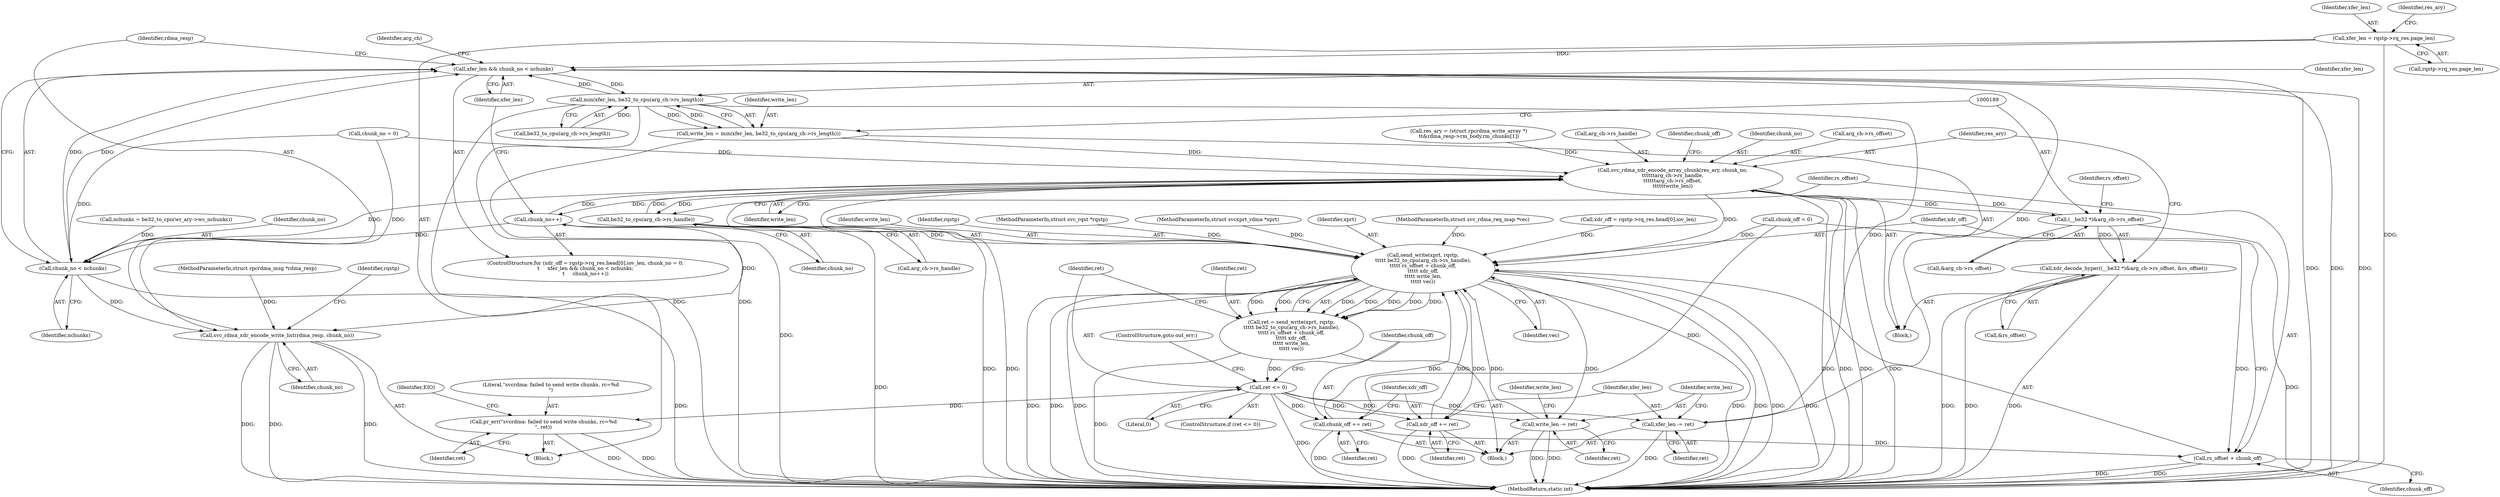 digraph "1_linux_c70422f760c120480fee4de6c38804c72aa26bc1_35@pointer" {
"1000111" [label="(Call,xfer_len = rqstp->rq_res.page_len)"];
"1000159" [label="(Call,xfer_len && chunk_no < nchunks)"];
"1000181" [label="(Call,min(xfer_len, be32_to_cpu(arg_ch->rs_length)))"];
"1000179" [label="(Call,write_len = min(xfer_len, be32_to_cpu(arg_ch->rs_length)))"];
"1000196" [label="(Call,svc_rdma_xdr_encode_array_chunk(res_ary, chunk_no,\n\t\t\t\t\t\targ_ch->rs_handle,\n\t\t\t\t\t\targ_ch->rs_offset,\n\t\t\t\t\t\twrite_len))"];
"1000164" [label="(Call,chunk_no++)"];
"1000161" [label="(Call,chunk_no < nchunks)"];
"1000244" [label="(Call,svc_rdma_xdr_encode_write_list(rdma_resp, chunk_no))"];
"1000188" [label="(Call,(__be32 *)&arg_ch->rs_offset)"];
"1000187" [label="(Call,xdr_decode_hyper((__be32 *)&arg_ch->rs_offset, &rs_offset))"];
"1000217" [label="(Call,be32_to_cpu(arg_ch->rs_handle))"];
"1000214" [label="(Call,send_write(xprt, rqstp,\n\t\t\t\t\t be32_to_cpu(arg_ch->rs_handle),\n\t\t\t\t\t rs_offset + chunk_off,\n\t\t\t\t\t xdr_off,\n\t\t\t\t\t write_len,\n\t\t\t\t\t vec))"];
"1000212" [label="(Call,ret = send_write(xprt, rqstp,\n\t\t\t\t\t be32_to_cpu(arg_ch->rs_handle),\n\t\t\t\t\t rs_offset + chunk_off,\n\t\t\t\t\t xdr_off,\n\t\t\t\t\t write_len,\n\t\t\t\t\t vec))"];
"1000228" [label="(Call,ret <= 0)"];
"1000232" [label="(Call,chunk_off += ret)"];
"1000221" [label="(Call,rs_offset + chunk_off)"];
"1000235" [label="(Call,xdr_off += ret)"];
"1000238" [label="(Call,xfer_len -= ret)"];
"1000241" [label="(Call,write_len -= ret)"];
"1000254" [label="(Call,pr_err(\"svcrdma: failed to send write chunks, rc=%d\n\", ret))"];
"1000108" [label="(MethodParameterIn,struct svc_rdma_req_map *vec)"];
"1000226" [label="(Identifier,vec)"];
"1000206" [label="(Call,chunk_off = 0)"];
"1000109" [label="(Block,)"];
"1000111" [label="(Call,xfer_len = rqstp->rq_res.page_len)"];
"1000125" [label="(Call,res_ary = (struct rpcrdma_write_array *)\n\t\t&rdma_resp->rm_body.rm_chunks[1])"];
"1000244" [label="(Call,svc_rdma_xdr_encode_write_list(rdma_resp, chunk_no))"];
"1000106" [label="(MethodParameterIn,struct rpcrdma_msg *rdma_resp)"];
"1000170" [label="(Identifier,arg_ch)"];
"1000182" [label="(Identifier,xfer_len)"];
"1000179" [label="(Call,write_len = min(xfer_len, be32_to_cpu(arg_ch->rs_length)))"];
"1000199" [label="(Call,arg_ch->rs_handle)"];
"1000163" [label="(Identifier,nchunks)"];
"1000221" [label="(Call,rs_offset + chunk_off)"];
"1000235" [label="(Call,xdr_off += ret)"];
"1000232" [label="(Call,chunk_off += ret)"];
"1000197" [label="(Identifier,res_ary)"];
"1000145" [label="(Call,xdr_off = rqstp->rq_res.head[0].iov_len)"];
"1000223" [label="(Identifier,chunk_off)"];
"1000237" [label="(Identifier,ret)"];
"1000242" [label="(Identifier,write_len)"];
"1000180" [label="(Identifier,write_len)"];
"1000194" [label="(Call,&rs_offset)"];
"1000166" [label="(Block,)"];
"1000196" [label="(Call,svc_rdma_xdr_encode_array_chunk(res_ary, chunk_no,\n\t\t\t\t\t\targ_ch->rs_handle,\n\t\t\t\t\t\targ_ch->rs_offset,\n\t\t\t\t\t\twrite_len))"];
"1000225" [label="(Identifier,write_len)"];
"1000212" [label="(Call,ret = send_write(xprt, rqstp,\n\t\t\t\t\t be32_to_cpu(arg_ch->rs_handle),\n\t\t\t\t\t rs_offset + chunk_off,\n\t\t\t\t\t xdr_off,\n\t\t\t\t\t write_len,\n\t\t\t\t\t vec))"];
"1000205" [label="(Identifier,write_len)"];
"1000240" [label="(Identifier,ret)"];
"1000236" [label="(Identifier,xdr_off)"];
"1000213" [label="(Identifier,ret)"];
"1000113" [label="(Call,rqstp->rq_res.page_len)"];
"1000207" [label="(Identifier,chunk_off)"];
"1000256" [label="(Identifier,ret)"];
"1000255" [label="(Literal,\"svcrdma: failed to send write chunks, rc=%d\n\")"];
"1000230" [label="(Literal,0)"];
"1000190" [label="(Call,&arg_ch->rs_offset)"];
"1000260" [label="(MethodReturn,static int)"];
"1000254" [label="(Call,pr_err(\"svcrdma: failed to send write chunks, rc=%d\n\", ret))"];
"1000137" [label="(Call,nchunks = be32_to_cpu(wr_ary->wc_nchunks))"];
"1000156" [label="(Call,chunk_no = 0)"];
"1000187" [label="(Call,xdr_decode_hyper((__be32 *)&arg_ch->rs_offset, &rs_offset))"];
"1000211" [label="(Block,)"];
"1000112" [label="(Identifier,xfer_len)"];
"1000241" [label="(Call,write_len -= ret)"];
"1000216" [label="(Identifier,rqstp)"];
"1000159" [label="(Call,xfer_len && chunk_no < nchunks)"];
"1000227" [label="(ControlStructure,if (ret <= 0))"];
"1000165" [label="(Identifier,chunk_no)"];
"1000246" [label="(Identifier,chunk_no)"];
"1000238" [label="(Call,xfer_len -= ret)"];
"1000224" [label="(Identifier,xdr_off)"];
"1000198" [label="(Identifier,chunk_no)"];
"1000222" [label="(Identifier,rs_offset)"];
"1000161" [label="(Call,chunk_no < nchunks)"];
"1000183" [label="(Call,be32_to_cpu(arg_ch->rs_length))"];
"1000217" [label="(Call,be32_to_cpu(arg_ch->rs_handle))"];
"1000195" [label="(Identifier,rs_offset)"];
"1000231" [label="(ControlStructure,goto out_err;)"];
"1000228" [label="(Call,ret <= 0)"];
"1000239" [label="(Identifier,xfer_len)"];
"1000243" [label="(Identifier,ret)"];
"1000210" [label="(Identifier,write_len)"];
"1000218" [label="(Call,arg_ch->rs_handle)"];
"1000107" [label="(MethodParameterIn,struct svc_rqst *rqstp)"];
"1000214" [label="(Call,send_write(xprt, rqstp,\n\t\t\t\t\t be32_to_cpu(arg_ch->rs_handle),\n\t\t\t\t\t rs_offset + chunk_off,\n\t\t\t\t\t xdr_off,\n\t\t\t\t\t write_len,\n\t\t\t\t\t vec))"];
"1000181" [label="(Call,min(xfer_len, be32_to_cpu(arg_ch->rs_length)))"];
"1000259" [label="(Identifier,EIO)"];
"1000245" [label="(Identifier,rdma_resp)"];
"1000233" [label="(Identifier,chunk_off)"];
"1000234" [label="(Identifier,ret)"];
"1000250" [label="(Identifier,rqstp)"];
"1000202" [label="(Call,arg_ch->rs_offset)"];
"1000164" [label="(Call,chunk_no++)"];
"1000143" [label="(ControlStructure,for (xdr_off = rqstp->rq_res.head[0].iov_len, chunk_no = 0;\n\t     xfer_len && chunk_no < nchunks;\n\t     chunk_no++))"];
"1000160" [label="(Identifier,xfer_len)"];
"1000162" [label="(Identifier,chunk_no)"];
"1000126" [label="(Identifier,res_ary)"];
"1000104" [label="(MethodParameterIn,struct svcxprt_rdma *xprt)"];
"1000215" [label="(Identifier,xprt)"];
"1000229" [label="(Identifier,ret)"];
"1000188" [label="(Call,(__be32 *)&arg_ch->rs_offset)"];
"1000111" -> "1000109"  [label="AST: "];
"1000111" -> "1000113"  [label="CFG: "];
"1000112" -> "1000111"  [label="AST: "];
"1000113" -> "1000111"  [label="AST: "];
"1000126" -> "1000111"  [label="CFG: "];
"1000111" -> "1000260"  [label="DDG: "];
"1000111" -> "1000159"  [label="DDG: "];
"1000159" -> "1000143"  [label="AST: "];
"1000159" -> "1000160"  [label="CFG: "];
"1000159" -> "1000161"  [label="CFG: "];
"1000160" -> "1000159"  [label="AST: "];
"1000161" -> "1000159"  [label="AST: "];
"1000170" -> "1000159"  [label="CFG: "];
"1000245" -> "1000159"  [label="CFG: "];
"1000159" -> "1000260"  [label="DDG: "];
"1000159" -> "1000260"  [label="DDG: "];
"1000159" -> "1000260"  [label="DDG: "];
"1000181" -> "1000159"  [label="DDG: "];
"1000238" -> "1000159"  [label="DDG: "];
"1000161" -> "1000159"  [label="DDG: "];
"1000161" -> "1000159"  [label="DDG: "];
"1000159" -> "1000181"  [label="DDG: "];
"1000181" -> "1000179"  [label="AST: "];
"1000181" -> "1000183"  [label="CFG: "];
"1000182" -> "1000181"  [label="AST: "];
"1000183" -> "1000181"  [label="AST: "];
"1000179" -> "1000181"  [label="CFG: "];
"1000181" -> "1000260"  [label="DDG: "];
"1000181" -> "1000260"  [label="DDG: "];
"1000181" -> "1000179"  [label="DDG: "];
"1000181" -> "1000179"  [label="DDG: "];
"1000183" -> "1000181"  [label="DDG: "];
"1000181" -> "1000238"  [label="DDG: "];
"1000179" -> "1000166"  [label="AST: "];
"1000180" -> "1000179"  [label="AST: "];
"1000189" -> "1000179"  [label="CFG: "];
"1000179" -> "1000260"  [label="DDG: "];
"1000179" -> "1000196"  [label="DDG: "];
"1000196" -> "1000166"  [label="AST: "];
"1000196" -> "1000205"  [label="CFG: "];
"1000197" -> "1000196"  [label="AST: "];
"1000198" -> "1000196"  [label="AST: "];
"1000199" -> "1000196"  [label="AST: "];
"1000202" -> "1000196"  [label="AST: "];
"1000205" -> "1000196"  [label="AST: "];
"1000207" -> "1000196"  [label="CFG: "];
"1000196" -> "1000260"  [label="DDG: "];
"1000196" -> "1000260"  [label="DDG: "];
"1000196" -> "1000260"  [label="DDG: "];
"1000196" -> "1000260"  [label="DDG: "];
"1000196" -> "1000260"  [label="DDG: "];
"1000196" -> "1000260"  [label="DDG: "];
"1000196" -> "1000164"  [label="DDG: "];
"1000196" -> "1000188"  [label="DDG: "];
"1000125" -> "1000196"  [label="DDG: "];
"1000156" -> "1000196"  [label="DDG: "];
"1000161" -> "1000196"  [label="DDG: "];
"1000164" -> "1000196"  [label="DDG: "];
"1000217" -> "1000196"  [label="DDG: "];
"1000188" -> "1000196"  [label="DDG: "];
"1000196" -> "1000217"  [label="DDG: "];
"1000196" -> "1000214"  [label="DDG: "];
"1000164" -> "1000143"  [label="AST: "];
"1000164" -> "1000165"  [label="CFG: "];
"1000165" -> "1000164"  [label="AST: "];
"1000160" -> "1000164"  [label="CFG: "];
"1000164" -> "1000161"  [label="DDG: "];
"1000164" -> "1000244"  [label="DDG: "];
"1000161" -> "1000163"  [label="CFG: "];
"1000162" -> "1000161"  [label="AST: "];
"1000163" -> "1000161"  [label="AST: "];
"1000161" -> "1000260"  [label="DDG: "];
"1000156" -> "1000161"  [label="DDG: "];
"1000137" -> "1000161"  [label="DDG: "];
"1000161" -> "1000244"  [label="DDG: "];
"1000244" -> "1000109"  [label="AST: "];
"1000244" -> "1000246"  [label="CFG: "];
"1000245" -> "1000244"  [label="AST: "];
"1000246" -> "1000244"  [label="AST: "];
"1000250" -> "1000244"  [label="CFG: "];
"1000244" -> "1000260"  [label="DDG: "];
"1000244" -> "1000260"  [label="DDG: "];
"1000244" -> "1000260"  [label="DDG: "];
"1000106" -> "1000244"  [label="DDG: "];
"1000156" -> "1000244"  [label="DDG: "];
"1000188" -> "1000187"  [label="AST: "];
"1000188" -> "1000190"  [label="CFG: "];
"1000189" -> "1000188"  [label="AST: "];
"1000190" -> "1000188"  [label="AST: "];
"1000195" -> "1000188"  [label="CFG: "];
"1000188" -> "1000260"  [label="DDG: "];
"1000188" -> "1000187"  [label="DDG: "];
"1000187" -> "1000166"  [label="AST: "];
"1000187" -> "1000194"  [label="CFG: "];
"1000194" -> "1000187"  [label="AST: "];
"1000197" -> "1000187"  [label="CFG: "];
"1000187" -> "1000260"  [label="DDG: "];
"1000187" -> "1000260"  [label="DDG: "];
"1000187" -> "1000260"  [label="DDG: "];
"1000217" -> "1000214"  [label="AST: "];
"1000217" -> "1000218"  [label="CFG: "];
"1000218" -> "1000217"  [label="AST: "];
"1000222" -> "1000217"  [label="CFG: "];
"1000217" -> "1000260"  [label="DDG: "];
"1000217" -> "1000214"  [label="DDG: "];
"1000214" -> "1000212"  [label="AST: "];
"1000214" -> "1000226"  [label="CFG: "];
"1000215" -> "1000214"  [label="AST: "];
"1000216" -> "1000214"  [label="AST: "];
"1000221" -> "1000214"  [label="AST: "];
"1000224" -> "1000214"  [label="AST: "];
"1000225" -> "1000214"  [label="AST: "];
"1000226" -> "1000214"  [label="AST: "];
"1000212" -> "1000214"  [label="CFG: "];
"1000214" -> "1000260"  [label="DDG: "];
"1000214" -> "1000260"  [label="DDG: "];
"1000214" -> "1000260"  [label="DDG: "];
"1000214" -> "1000260"  [label="DDG: "];
"1000214" -> "1000260"  [label="DDG: "];
"1000214" -> "1000260"  [label="DDG: "];
"1000214" -> "1000260"  [label="DDG: "];
"1000214" -> "1000212"  [label="DDG: "];
"1000214" -> "1000212"  [label="DDG: "];
"1000214" -> "1000212"  [label="DDG: "];
"1000214" -> "1000212"  [label="DDG: "];
"1000214" -> "1000212"  [label="DDG: "];
"1000214" -> "1000212"  [label="DDG: "];
"1000214" -> "1000212"  [label="DDG: "];
"1000104" -> "1000214"  [label="DDG: "];
"1000107" -> "1000214"  [label="DDG: "];
"1000232" -> "1000214"  [label="DDG: "];
"1000206" -> "1000214"  [label="DDG: "];
"1000235" -> "1000214"  [label="DDG: "];
"1000145" -> "1000214"  [label="DDG: "];
"1000241" -> "1000214"  [label="DDG: "];
"1000108" -> "1000214"  [label="DDG: "];
"1000214" -> "1000235"  [label="DDG: "];
"1000214" -> "1000241"  [label="DDG: "];
"1000212" -> "1000211"  [label="AST: "];
"1000213" -> "1000212"  [label="AST: "];
"1000229" -> "1000212"  [label="CFG: "];
"1000212" -> "1000260"  [label="DDG: "];
"1000212" -> "1000228"  [label="DDG: "];
"1000228" -> "1000227"  [label="AST: "];
"1000228" -> "1000230"  [label="CFG: "];
"1000229" -> "1000228"  [label="AST: "];
"1000230" -> "1000228"  [label="AST: "];
"1000231" -> "1000228"  [label="CFG: "];
"1000233" -> "1000228"  [label="CFG: "];
"1000228" -> "1000260"  [label="DDG: "];
"1000228" -> "1000232"  [label="DDG: "];
"1000228" -> "1000235"  [label="DDG: "];
"1000228" -> "1000238"  [label="DDG: "];
"1000228" -> "1000241"  [label="DDG: "];
"1000228" -> "1000254"  [label="DDG: "];
"1000232" -> "1000211"  [label="AST: "];
"1000232" -> "1000234"  [label="CFG: "];
"1000233" -> "1000232"  [label="AST: "];
"1000234" -> "1000232"  [label="AST: "];
"1000236" -> "1000232"  [label="CFG: "];
"1000232" -> "1000260"  [label="DDG: "];
"1000232" -> "1000221"  [label="DDG: "];
"1000206" -> "1000232"  [label="DDG: "];
"1000221" -> "1000223"  [label="CFG: "];
"1000222" -> "1000221"  [label="AST: "];
"1000223" -> "1000221"  [label="AST: "];
"1000224" -> "1000221"  [label="CFG: "];
"1000221" -> "1000260"  [label="DDG: "];
"1000221" -> "1000260"  [label="DDG: "];
"1000206" -> "1000221"  [label="DDG: "];
"1000235" -> "1000211"  [label="AST: "];
"1000235" -> "1000237"  [label="CFG: "];
"1000236" -> "1000235"  [label="AST: "];
"1000237" -> "1000235"  [label="AST: "];
"1000239" -> "1000235"  [label="CFG: "];
"1000235" -> "1000260"  [label="DDG: "];
"1000238" -> "1000211"  [label="AST: "];
"1000238" -> "1000240"  [label="CFG: "];
"1000239" -> "1000238"  [label="AST: "];
"1000240" -> "1000238"  [label="AST: "];
"1000242" -> "1000238"  [label="CFG: "];
"1000238" -> "1000260"  [label="DDG: "];
"1000241" -> "1000211"  [label="AST: "];
"1000241" -> "1000243"  [label="CFG: "];
"1000242" -> "1000241"  [label="AST: "];
"1000243" -> "1000241"  [label="AST: "];
"1000210" -> "1000241"  [label="CFG: "];
"1000241" -> "1000260"  [label="DDG: "];
"1000241" -> "1000260"  [label="DDG: "];
"1000254" -> "1000109"  [label="AST: "];
"1000254" -> "1000256"  [label="CFG: "];
"1000255" -> "1000254"  [label="AST: "];
"1000256" -> "1000254"  [label="AST: "];
"1000259" -> "1000254"  [label="CFG: "];
"1000254" -> "1000260"  [label="DDG: "];
"1000254" -> "1000260"  [label="DDG: "];
}
